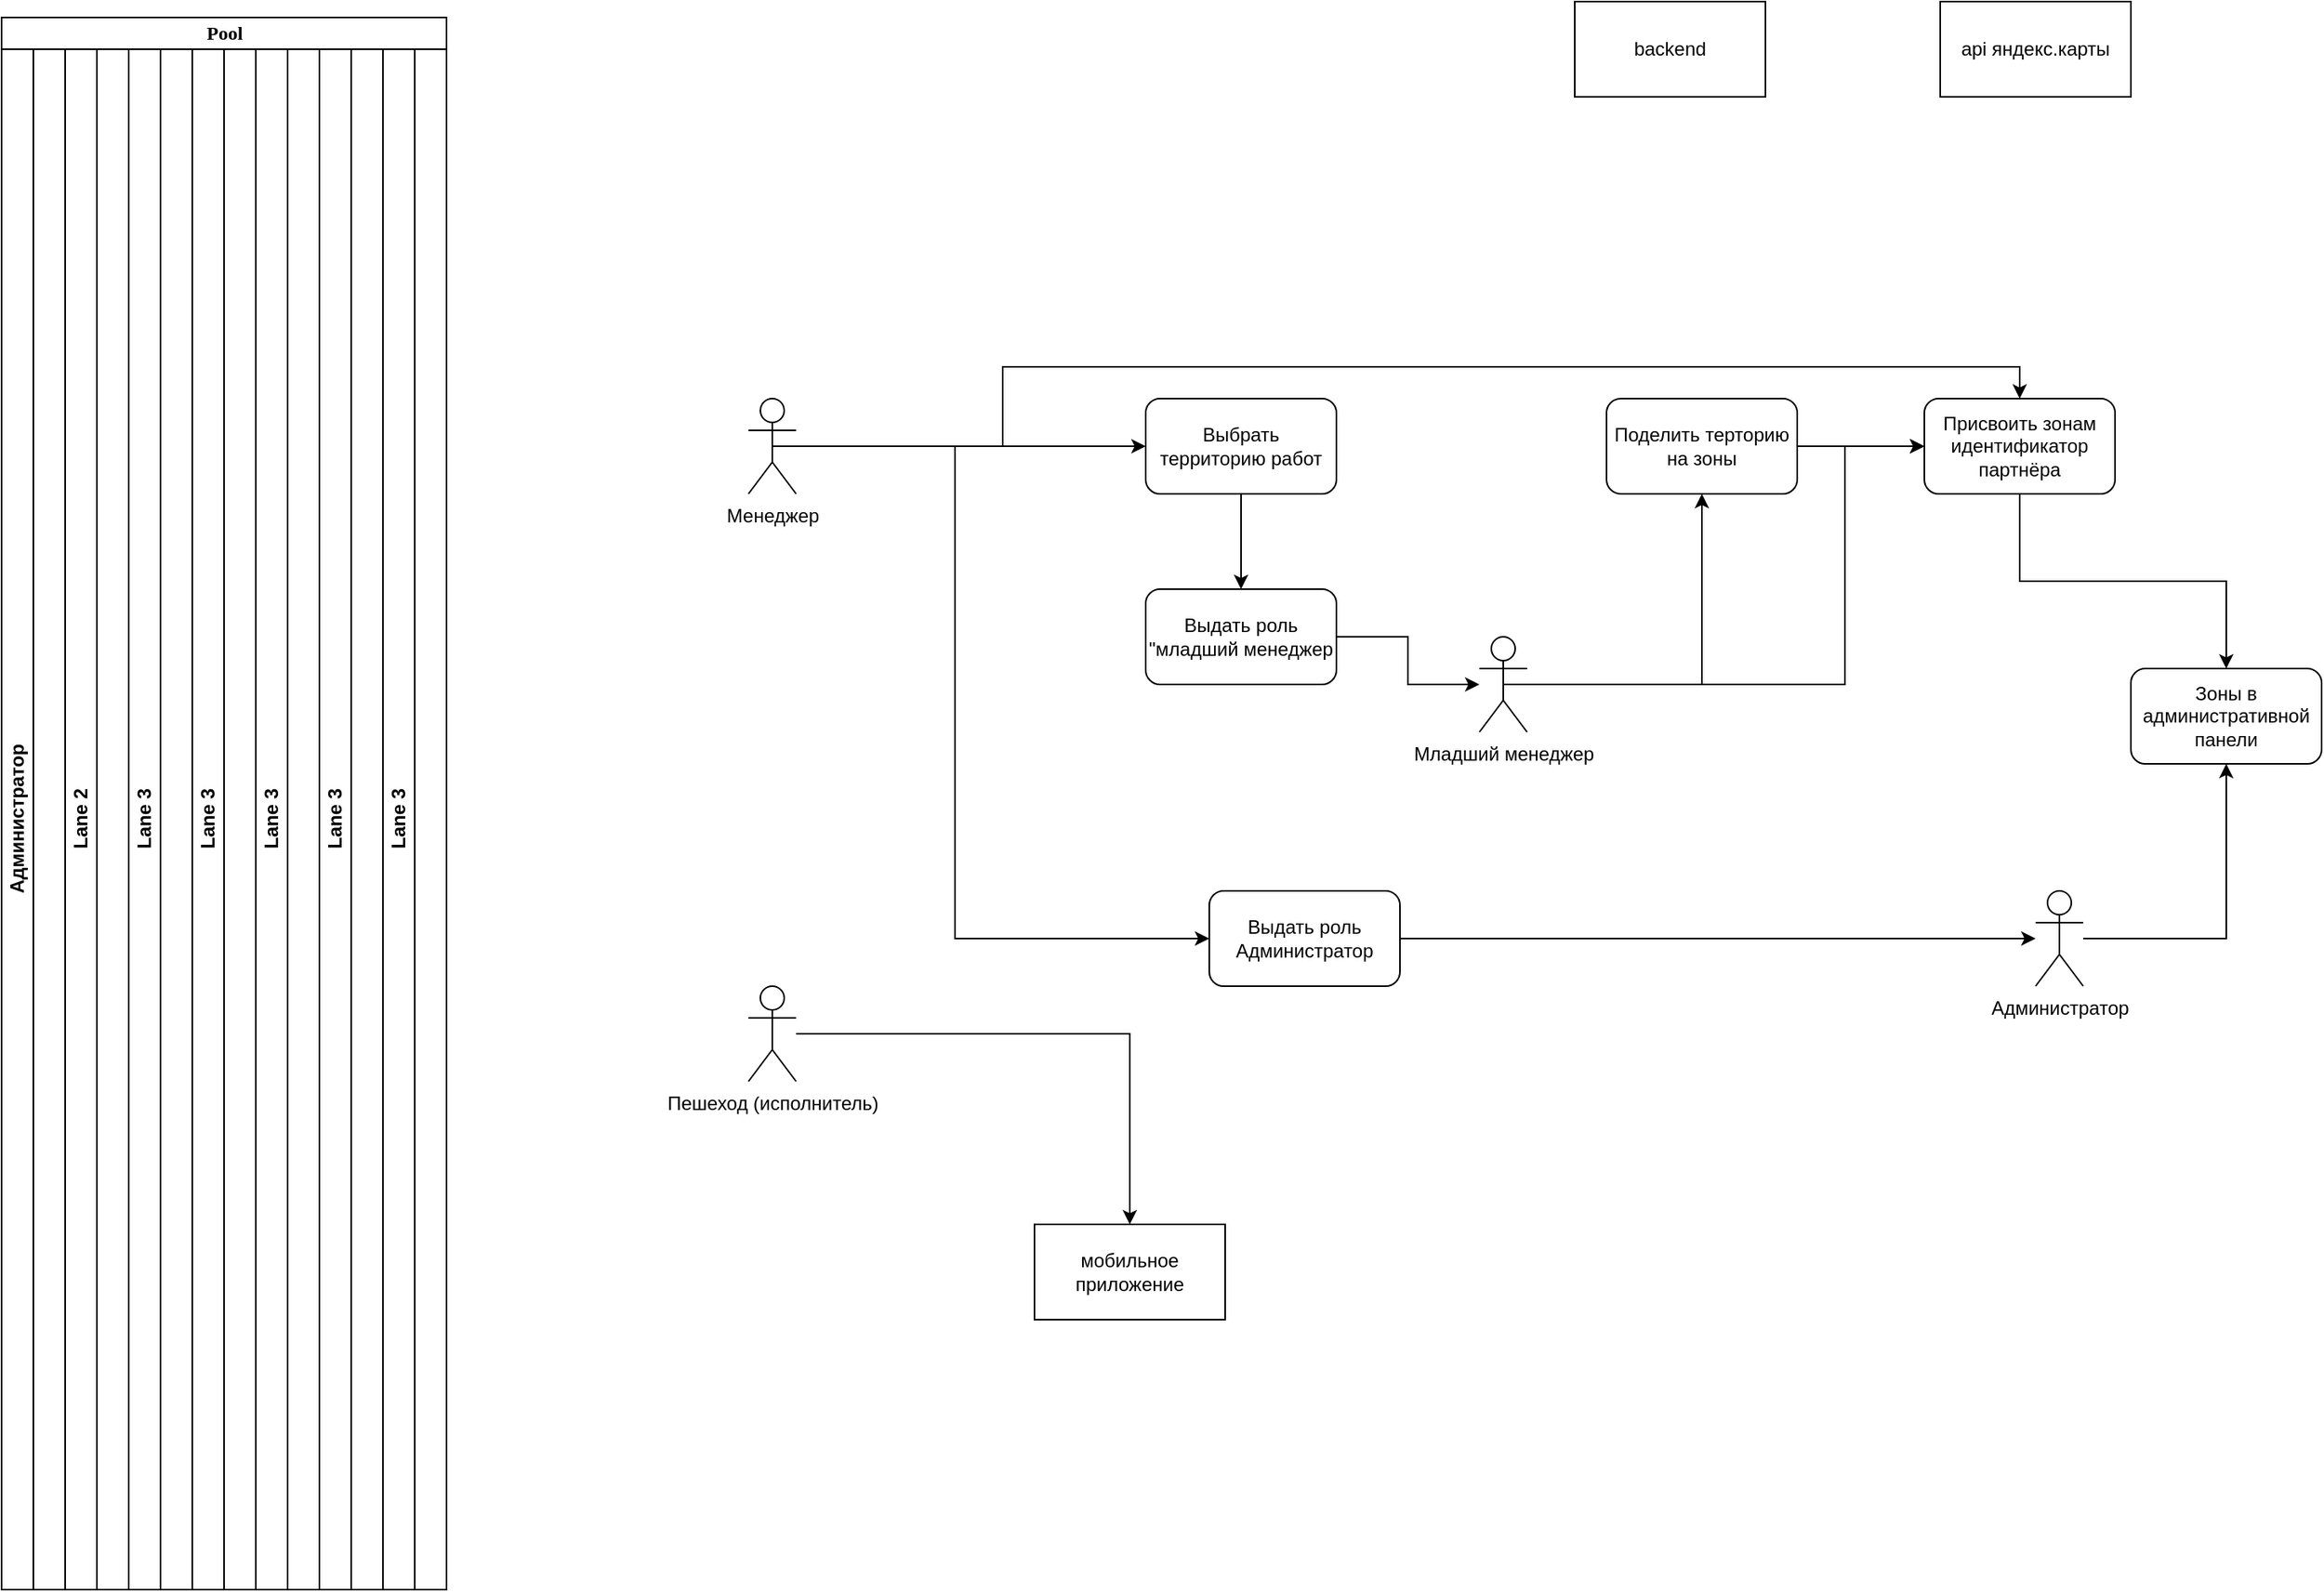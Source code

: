 <mxfile version="26.2.6">
  <diagram name="Page-1" id="0783ab3e-0a74-02c8-0abd-f7b4e66b4bec">
    <mxGraphModel dx="1385" dy="923" grid="1" gridSize="10" guides="1" tooltips="1" connect="1" arrows="1" fold="1" page="1" pageScale="1" pageWidth="850" pageHeight="1100" background="none" math="0" shadow="0">
      <root>
        <mxCell id="0" />
        <mxCell id="1" parent="0" />
        <mxCell id="1c1d494c118603dd-1" value="Pool" style="swimlane;html=1;childLayout=stackLayout;startSize=20;rounded=0;shadow=0;comic=0;labelBackgroundColor=none;strokeWidth=1;fontFamily=Verdana;fontSize=12;align=center;" parent="1" vertex="1">
          <mxGeometry x="40" y="20" width="280" height="990" as="geometry" />
        </mxCell>
        <mxCell id="1c1d494c118603dd-2" value="Администратор" style="swimlane;html=1;startSize=20;" parent="1c1d494c118603dd-1" vertex="1" collapsed="1">
          <mxGeometry y="20" width="40" height="970" as="geometry">
            <mxRectangle y="20" width="250" height="970" as="alternateBounds" />
          </mxGeometry>
        </mxCell>
        <mxCell id="q2xnLpdlxY3K4vXlhci7-5" value="" style="ellipse;whiteSpace=wrap;html=1;aspect=fixed;labelBackgroundColor=#FFFFFF;fillColor=#000000;" vertex="1" parent="1c1d494c118603dd-2">
          <mxGeometry x="105" y="40" width="40" height="40" as="geometry" />
        </mxCell>
        <mxCell id="1c1d494c118603dd-3" value="Lane 2" style="swimlane;html=1;startSize=20;" parent="1c1d494c118603dd-1" vertex="1" collapsed="1">
          <mxGeometry x="40" y="20" width="40" height="970" as="geometry">
            <mxRectangle x="250" y="20" width="250" height="970" as="alternateBounds" />
          </mxGeometry>
        </mxCell>
        <mxCell id="1c1d494c118603dd-4" value="Lane 3" style="swimlane;html=1;startSize=20;" parent="1c1d494c118603dd-1" vertex="1" collapsed="1">
          <mxGeometry x="80" y="20" width="40" height="970" as="geometry">
            <mxRectangle x="80" y="20" width="250" height="970" as="alternateBounds" />
          </mxGeometry>
        </mxCell>
        <mxCell id="q2xnLpdlxY3K4vXlhci7-1" value="Lane 3" style="swimlane;html=1;startSize=20;" vertex="1" collapsed="1" parent="1c1d494c118603dd-1">
          <mxGeometry x="120" y="20" width="40" height="970" as="geometry">
            <mxRectangle x="80" y="20" width="250" height="970" as="alternateBounds" />
          </mxGeometry>
        </mxCell>
        <mxCell id="q2xnLpdlxY3K4vXlhci7-2" value="Lane 3" style="swimlane;html=1;startSize=20;" vertex="1" collapsed="1" parent="1c1d494c118603dd-1">
          <mxGeometry x="160" y="20" width="40" height="970" as="geometry">
            <mxRectangle x="80" y="20" width="250" height="970" as="alternateBounds" />
          </mxGeometry>
        </mxCell>
        <mxCell id="q2xnLpdlxY3K4vXlhci7-3" value="Lane 3" style="swimlane;html=1;startSize=20;" vertex="1" collapsed="1" parent="1c1d494c118603dd-1">
          <mxGeometry x="200" y="20" width="40" height="970" as="geometry">
            <mxRectangle x="80" y="20" width="250" height="970" as="alternateBounds" />
          </mxGeometry>
        </mxCell>
        <mxCell id="q2xnLpdlxY3K4vXlhci7-4" value="Lane 3" style="swimlane;html=1;startSize=20;" vertex="1" collapsed="1" parent="1c1d494c118603dd-1">
          <mxGeometry x="240" y="20" width="40" height="970" as="geometry">
            <mxRectangle x="80" y="20" width="250" height="970" as="alternateBounds" />
          </mxGeometry>
        </mxCell>
        <mxCell id="q2xnLpdlxY3K4vXlhci7-33" style="edgeStyle=orthogonalEdgeStyle;rounded=0;orthogonalLoop=1;jettySize=auto;html=1;entryX=0.5;entryY=1;entryDx=0;entryDy=0;" edge="1" parent="1" source="q2xnLpdlxY3K4vXlhci7-7" target="q2xnLpdlxY3K4vXlhci7-32">
          <mxGeometry relative="1" as="geometry" />
        </mxCell>
        <mxCell id="q2xnLpdlxY3K4vXlhci7-7" value="Администратор" style="shape=umlActor;verticalLabelPosition=bottom;verticalAlign=top;html=1;outlineConnect=0;" vertex="1" parent="1">
          <mxGeometry x="1320" y="570" width="30" height="60" as="geometry" />
        </mxCell>
        <mxCell id="q2xnLpdlxY3K4vXlhci7-17" style="edgeStyle=orthogonalEdgeStyle;rounded=0;orthogonalLoop=1;jettySize=auto;html=1;exitX=0.5;exitY=0.5;exitDx=0;exitDy=0;exitPerimeter=0;entryX=0;entryY=0.5;entryDx=0;entryDy=0;" edge="1" parent="1" source="q2xnLpdlxY3K4vXlhci7-8" target="q2xnLpdlxY3K4vXlhci7-16">
          <mxGeometry relative="1" as="geometry" />
        </mxCell>
        <mxCell id="q2xnLpdlxY3K4vXlhci7-25" style="edgeStyle=orthogonalEdgeStyle;rounded=0;orthogonalLoop=1;jettySize=auto;html=1;exitX=0.5;exitY=0.5;exitDx=0;exitDy=0;exitPerimeter=0;entryX=0.5;entryY=0;entryDx=0;entryDy=0;" edge="1" parent="1" source="q2xnLpdlxY3K4vXlhci7-8" target="q2xnLpdlxY3K4vXlhci7-24">
          <mxGeometry relative="1" as="geometry">
            <Array as="points">
              <mxPoint x="670" y="290" />
              <mxPoint x="670" y="240" />
              <mxPoint x="1310" y="240" />
            </Array>
          </mxGeometry>
        </mxCell>
        <mxCell id="q2xnLpdlxY3K4vXlhci7-30" style="edgeStyle=orthogonalEdgeStyle;rounded=0;orthogonalLoop=1;jettySize=auto;html=1;exitX=0.5;exitY=0.5;exitDx=0;exitDy=0;exitPerimeter=0;" edge="1" parent="1" source="q2xnLpdlxY3K4vXlhci7-8" target="q2xnLpdlxY3K4vXlhci7-29">
          <mxGeometry relative="1" as="geometry">
            <Array as="points">
              <mxPoint x="640" y="290" />
              <mxPoint x="640" y="600" />
            </Array>
          </mxGeometry>
        </mxCell>
        <mxCell id="q2xnLpdlxY3K4vXlhci7-8" value="Менеджер" style="shape=umlActor;verticalLabelPosition=bottom;verticalAlign=top;html=1;outlineConnect=0;" vertex="1" parent="1">
          <mxGeometry x="510" y="260" width="30" height="60" as="geometry" />
        </mxCell>
        <mxCell id="q2xnLpdlxY3K4vXlhci7-23" style="edgeStyle=orthogonalEdgeStyle;rounded=0;orthogonalLoop=1;jettySize=auto;html=1;exitX=0.5;exitY=0.5;exitDx=0;exitDy=0;exitPerimeter=0;entryX=0.5;entryY=1;entryDx=0;entryDy=0;" edge="1" parent="1" source="q2xnLpdlxY3K4vXlhci7-9" target="q2xnLpdlxY3K4vXlhci7-22">
          <mxGeometry relative="1" as="geometry" />
        </mxCell>
        <mxCell id="q2xnLpdlxY3K4vXlhci7-26" style="edgeStyle=orthogonalEdgeStyle;rounded=0;orthogonalLoop=1;jettySize=auto;html=1;exitX=0.5;exitY=0.5;exitDx=0;exitDy=0;exitPerimeter=0;entryX=0;entryY=0.5;entryDx=0;entryDy=0;" edge="1" parent="1" source="q2xnLpdlxY3K4vXlhci7-9" target="q2xnLpdlxY3K4vXlhci7-24">
          <mxGeometry relative="1" as="geometry">
            <Array as="points">
              <mxPoint x="1200" y="440" />
              <mxPoint x="1200" y="290" />
            </Array>
          </mxGeometry>
        </mxCell>
        <mxCell id="q2xnLpdlxY3K4vXlhci7-9" value="Младший менеджер" style="shape=umlActor;verticalLabelPosition=bottom;verticalAlign=top;html=1;outlineConnect=0;" vertex="1" parent="1">
          <mxGeometry x="970" y="410" width="30" height="60" as="geometry" />
        </mxCell>
        <mxCell id="q2xnLpdlxY3K4vXlhci7-13" style="edgeStyle=orthogonalEdgeStyle;rounded=0;orthogonalLoop=1;jettySize=auto;html=1;" edge="1" parent="1" source="q2xnLpdlxY3K4vXlhci7-10" target="q2xnLpdlxY3K4vXlhci7-12">
          <mxGeometry relative="1" as="geometry" />
        </mxCell>
        <mxCell id="q2xnLpdlxY3K4vXlhci7-10" value="Пешеход (исполнитель) &lt;div&gt;&lt;br&gt;&lt;/div&gt;" style="shape=umlActor;verticalLabelPosition=bottom;verticalAlign=top;html=1;outlineConnect=0;" vertex="1" parent="1">
          <mxGeometry x="510" y="630" width="30" height="60" as="geometry" />
        </mxCell>
        <mxCell id="q2xnLpdlxY3K4vXlhci7-12" value="мобильное приложение" style="rounded=0;whiteSpace=wrap;html=1;" vertex="1" parent="1">
          <mxGeometry x="690" y="780" width="120" height="60" as="geometry" />
        </mxCell>
        <mxCell id="q2xnLpdlxY3K4vXlhci7-14" value="backend" style="rounded=0;whiteSpace=wrap;html=1;" vertex="1" parent="1">
          <mxGeometry x="1030" y="10" width="120" height="60" as="geometry" />
        </mxCell>
        <mxCell id="q2xnLpdlxY3K4vXlhci7-15" value="api яндекс.карты" style="rounded=0;whiteSpace=wrap;html=1;" vertex="1" parent="1">
          <mxGeometry x="1260" y="10" width="120" height="60" as="geometry" />
        </mxCell>
        <mxCell id="q2xnLpdlxY3K4vXlhci7-20" style="edgeStyle=orthogonalEdgeStyle;rounded=0;orthogonalLoop=1;jettySize=auto;html=1;" edge="1" parent="1" source="q2xnLpdlxY3K4vXlhci7-16" target="q2xnLpdlxY3K4vXlhci7-19">
          <mxGeometry relative="1" as="geometry" />
        </mxCell>
        <mxCell id="q2xnLpdlxY3K4vXlhci7-16" value="Выбрать территорию работ" style="rounded=1;whiteSpace=wrap;html=1;" vertex="1" parent="1">
          <mxGeometry x="760" y="260" width="120" height="60" as="geometry" />
        </mxCell>
        <mxCell id="q2xnLpdlxY3K4vXlhci7-21" style="edgeStyle=orthogonalEdgeStyle;rounded=0;orthogonalLoop=1;jettySize=auto;html=1;" edge="1" parent="1" source="q2xnLpdlxY3K4vXlhci7-19" target="q2xnLpdlxY3K4vXlhci7-9">
          <mxGeometry relative="1" as="geometry" />
        </mxCell>
        <mxCell id="q2xnLpdlxY3K4vXlhci7-19" value="Выдать роль &quot;младший менеджер" style="rounded=1;whiteSpace=wrap;html=1;" vertex="1" parent="1">
          <mxGeometry x="760" y="380" width="120" height="60" as="geometry" />
        </mxCell>
        <mxCell id="q2xnLpdlxY3K4vXlhci7-27" style="edgeStyle=orthogonalEdgeStyle;rounded=0;orthogonalLoop=1;jettySize=auto;html=1;" edge="1" parent="1" source="q2xnLpdlxY3K4vXlhci7-22" target="q2xnLpdlxY3K4vXlhci7-24">
          <mxGeometry relative="1" as="geometry" />
        </mxCell>
        <mxCell id="q2xnLpdlxY3K4vXlhci7-22" value="Поделить терторию на зоны" style="rounded=1;whiteSpace=wrap;html=1;" vertex="1" parent="1">
          <mxGeometry x="1050" y="260" width="120" height="60" as="geometry" />
        </mxCell>
        <mxCell id="q2xnLpdlxY3K4vXlhci7-34" style="edgeStyle=orthogonalEdgeStyle;rounded=0;orthogonalLoop=1;jettySize=auto;html=1;exitX=0.5;exitY=1;exitDx=0;exitDy=0;" edge="1" parent="1" source="q2xnLpdlxY3K4vXlhci7-24" target="q2xnLpdlxY3K4vXlhci7-32">
          <mxGeometry relative="1" as="geometry" />
        </mxCell>
        <mxCell id="q2xnLpdlxY3K4vXlhci7-24" value="Присвоить зонам идентификатор партнёра" style="rounded=1;whiteSpace=wrap;html=1;" vertex="1" parent="1">
          <mxGeometry x="1250" y="260" width="120" height="60" as="geometry" />
        </mxCell>
        <mxCell id="q2xnLpdlxY3K4vXlhci7-31" style="edgeStyle=orthogonalEdgeStyle;rounded=0;orthogonalLoop=1;jettySize=auto;html=1;exitX=1;exitY=0.5;exitDx=0;exitDy=0;" edge="1" parent="1" source="q2xnLpdlxY3K4vXlhci7-29" target="q2xnLpdlxY3K4vXlhci7-7">
          <mxGeometry relative="1" as="geometry" />
        </mxCell>
        <mxCell id="q2xnLpdlxY3K4vXlhci7-29" value="Выдать роль Администратор" style="rounded=1;whiteSpace=wrap;html=1;" vertex="1" parent="1">
          <mxGeometry x="800" y="570" width="120" height="60" as="geometry" />
        </mxCell>
        <mxCell id="q2xnLpdlxY3K4vXlhci7-32" value="Зоны в административной панели" style="rounded=1;whiteSpace=wrap;html=1;" vertex="1" parent="1">
          <mxGeometry x="1380" y="430" width="120" height="60" as="geometry" />
        </mxCell>
      </root>
    </mxGraphModel>
  </diagram>
</mxfile>
